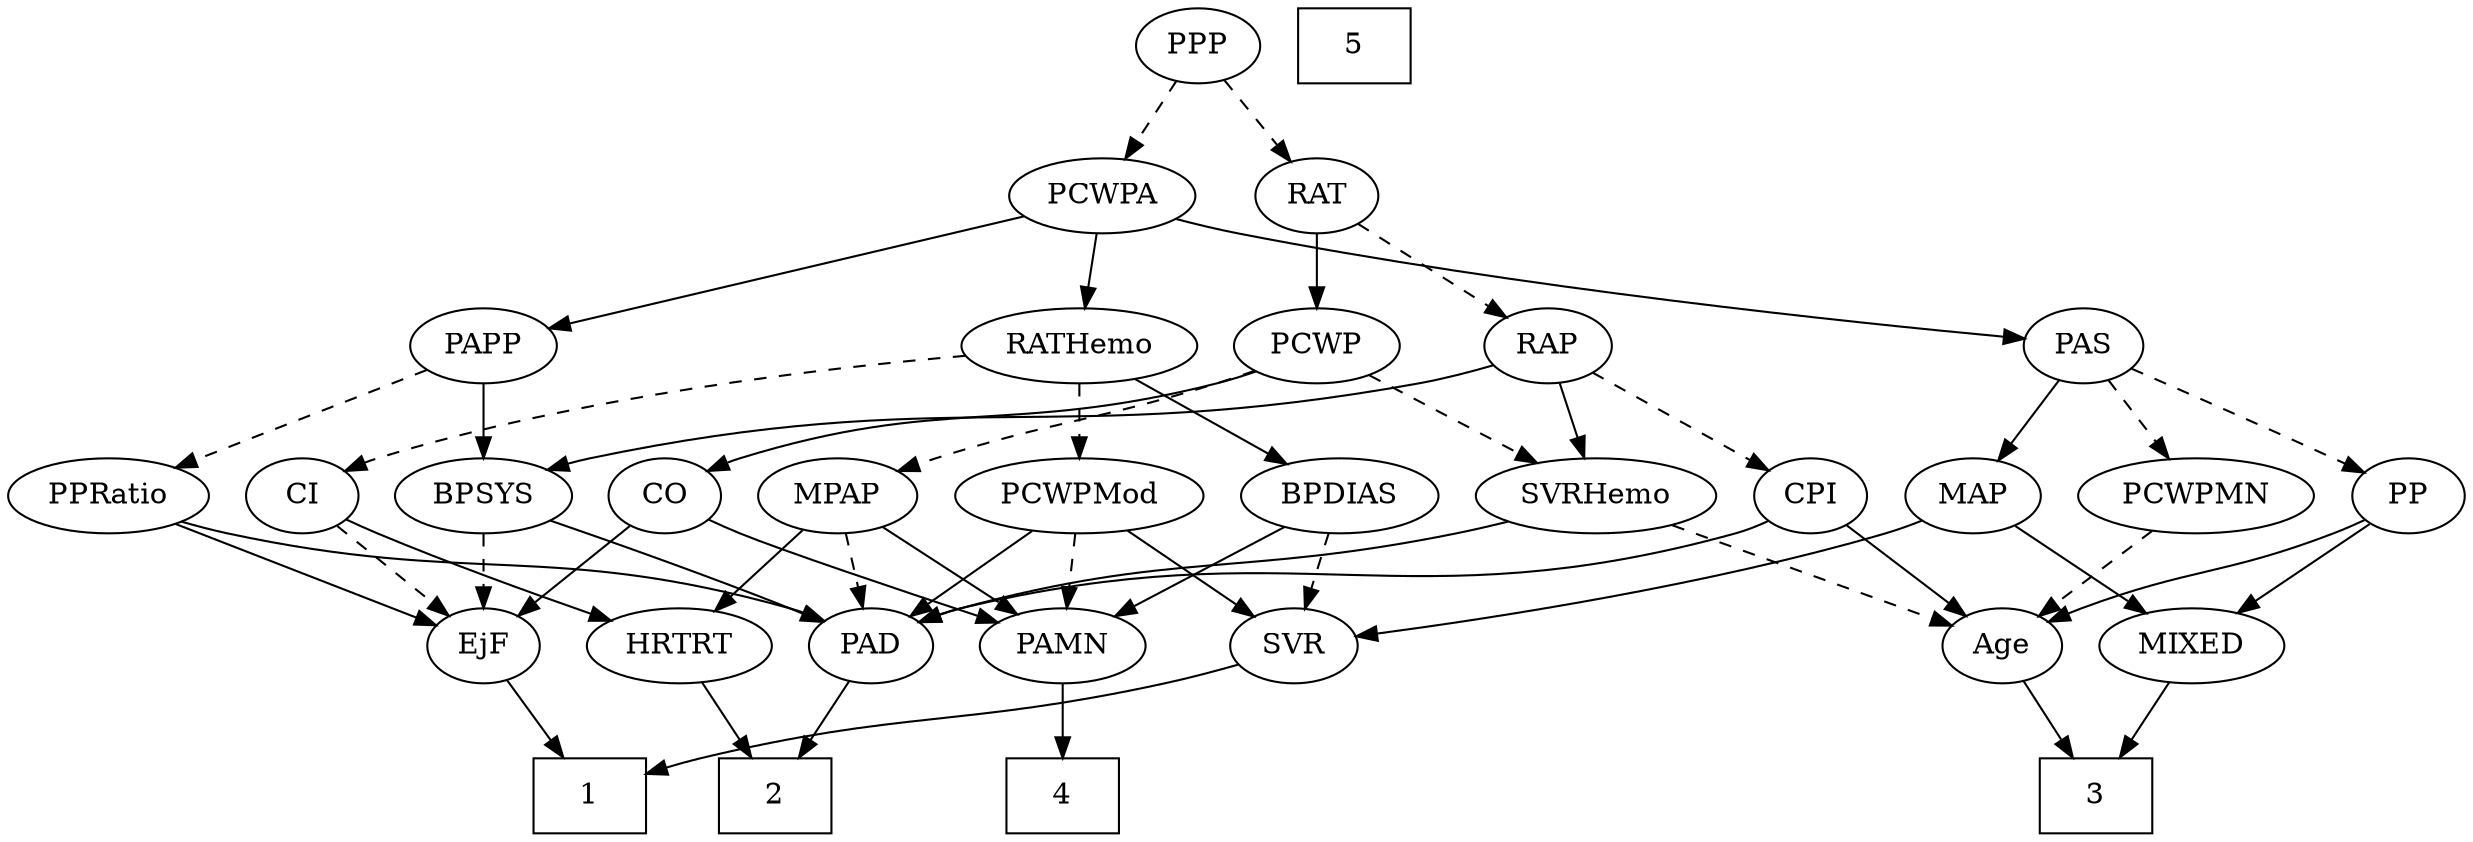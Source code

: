 strict digraph {
	graph [bb="0,0,1089.6,396"];
	node [label="\N"];
	1	[height=0.5,
		pos="254.65,18",
		shape=box,
		width=0.75];
	2	[height=0.5,
		pos="339.65,18",
		shape=box,
		width=0.75];
	3	[height=0.5,
		pos="921.65,18",
		shape=box,
		width=0.75];
	4	[height=0.5,
		pos="468.65,18",
		shape=box,
		width=0.75];
	5	[height=0.5,
		pos="598.65,378",
		shape=box,
		width=0.75];
	Age	[height=0.5,
		pos="879.65,90",
		width=0.75];
	Age -> 3	[pos="e,911.27,36.292 889.18,73.116 894.17,64.801 900.4,54.41 906.07,44.963",
		style=solid];
	EjF	[height=0.5,
		pos="207.65,90",
		width=0.75];
	EjF -> 1	[pos="e,243.04,36.292 218.31,73.116 223.95,64.716 231.01,54.196 237.41,44.671",
		style=solid];
	RAP	[height=0.5,
		pos="678.65,234",
		width=0.77632];
	BPSYS	[height=0.5,
		pos="207.65,162",
		width=1.0471];
	RAP -> BPSYS	[pos="e,235.64,174.41 654.49,224.68 644.45,221.51 632.59,218.15 621.65,216 460.82,184.43 414.5,216.15 254.65,180 251.61,179.31 248.51,\
178.49 245.41,177.57",
		style=solid];
	CPI	[height=0.5,
		pos="792.65,162",
		width=0.75];
	RAP -> CPI	[pos="e,773.3,174.88 698.24,220.97 716.54,209.73 744.05,192.84 764.66,180.18",
		style=dashed];
	SVRHemo	[height=0.5,
		pos="697.65,162",
		width=1.3902];
	RAP -> SVRHemo	[pos="e,692.96,180.28 683.25,216.05 685.36,208.26 687.92,198.82 690.3,190.08",
		style=solid];
	MIXED	[height=0.5,
		pos="964.65,90",
		width=1.1193];
	MIXED -> 3	[pos="e,932.36,36.447 954.46,72.411 949.46,64.285 943.34,54.307 937.73,45.184",
		style=solid];
	MPAP	[height=0.5,
		pos="370.65,162",
		width=0.97491];
	PAD	[height=0.5,
		pos="382.65,90",
		width=0.79437];
	MPAP -> PAD	[pos="e,379.69,108.28 373.55,144.05 374.87,136.35 376.47,127.03 377.96,118.36",
		style=dashed];
	PAMN	[height=0.5,
		pos="468.65,90",
		width=1.011];
	MPAP -> PAMN	[pos="e,448.84,105.14 390.48,146.83 404.82,136.59 424.41,122.59 440.39,111.18",
		style=solid];
	HRTRT	[height=0.5,
		pos="296.65,90",
		width=1.1013];
	MPAP -> HRTRT	[pos="e,313.18,106.64 354.59,145.81 344.64,136.4 331.68,124.14 320.55,113.61",
		style=solid];
	BPSYS -> EjF	[pos="e,207.65,108.1 207.65,143.7 207.65,135.98 207.65,126.71 207.65,118.11",
		style=dashed];
	BPSYS -> PAD	[pos="e,360.44,101.48 236.67,150.47 264.75,140.14 308.4,123.69 345.65,108 347.45,107.24 349.3,106.44 351.17,105.63",
		style=solid];
	PAD -> 2	[pos="e,350.17,36.124 372.67,72.765 367.56,64.44 361.21,54.104 355.45,44.725",
		style=solid];
	CO	[height=0.5,
		pos="290.65,162",
		width=0.75];
	CO -> EjF	[pos="e,223.73,104.56 274.25,147.17 262.01,136.85 245.09,122.58 231.38,111.01",
		style=solid];
	CO -> PAMN	[pos="e,440.16,101.31 311.83,150.63 316.67,148.37 321.81,146.04 326.65,144 345.82,135.91 395.48,117.59 430.66,104.77",
		style=solid];
	PAS	[height=0.5,
		pos="917.65,234",
		width=0.75];
	PCWPMN	[height=0.5,
		pos="967.65,162",
		width=1.3902];
	PAS -> PCWPMN	[pos="e,955.53,179.96 928.74,217.46 934.88,208.87 942.67,197.97 949.66,188.19",
		style=dashed];
	MAP	[height=0.5,
		pos="868.65,162",
		width=0.84854];
	PAS -> MAP	[pos="e,879.83,178.98 906.77,217.46 900.58,208.62 892.68,197.34 885.68,187.34",
		style=solid];
	PP	[height=0.5,
		pos="1062.6,162",
		width=0.75];
	PAS -> PP	[pos="e,1041.2,173.37 939.04,222.67 963.56,210.83 1004,191.33 1031.9,177.86",
		style=dashed];
	PAMN -> 4	[pos="e,468.65,36.104 468.65,71.697 468.65,63.983 468.65,54.712 468.65,46.112",
		style=solid];
	RATHemo	[height=0.5,
		pos="475.65,234",
		width=1.3721];
	PCWPMod	[height=0.5,
		pos="475.65,162",
		width=1.4443];
	RATHemo -> PCWPMod	[pos="e,475.65,180.1 475.65,215.7 475.65,207.98 475.65,198.71 475.65,190.11",
		style=dashed];
	BPDIAS	[height=0.5,
		pos="587.65,162",
		width=1.1735];
	RATHemo -> BPDIAS	[pos="e,564.69,177.35 499.4,218.15 515.8,207.9 537.81,194.15 555.74,182.94",
		style=solid];
	CI	[height=0.5,
		pos="124.65,162",
		width=0.75];
	RATHemo -> CI	[pos="e,145.2,173.89 428,229.09 365.47,223.03 252.85,208.92 160.65,180 158.72,179.39 156.76,178.71 154.8,177.96",
		style=dashed];
	CPI -> Age	[pos="e,862.92,104.46 809.42,147.5 822.3,137.14 840.28,122.67 854.82,110.97",
		style=solid];
	CPI -> PAD	[pos="e,404.81,101.54 772.16,149.89 767.21,147.61 761.84,145.46 756.65,144 613.35,103.66 567.87,144.88 423.65,108 420.61,107.22 417.5,\
106.26 414.42,105.2",
		style=solid];
	RAT	[height=0.5,
		pos="577.65,306",
		width=0.75827];
	RAT -> RAP	[pos="e,660.41,247.64 595.7,292.49 611.4,281.6 634.36,265.69 652.15,253.37",
		style=dashed];
	PCWP	[height=0.5,
		pos="577.65,234",
		width=0.97491];
	RAT -> PCWP	[pos="e,577.65,252.1 577.65,287.7 577.65,279.98 577.65,270.71 577.65,262.11",
		style=solid];
	SVR	[height=0.5,
		pos="569.65,90",
		width=0.77632];
	SVR -> 1	[pos="e,281.87,29.335 545.29,80.883 535.53,77.82 524.13,74.479 513.65,72 421.49,50.204 395.35,59.599 303.65,36 299.74,34.994 295.69,33.818 \
291.68,32.564",
		style=solid];
	PCWPMod -> PAD	[pos="e,400.41,104.37 455.01,145.46 441.32,135.16 423.25,121.56 408.59,110.53",
		style=solid];
	PCWPMod -> PAMN	[pos="e,470.36,108.1 473.92,143.7 473.14,135.98 472.22,126.71 471.36,118.11",
		style=dashed];
	PCWPMod -> SVR	[pos="e,552,104.14 496.51,145.46 510.43,135.09 528.85,121.38 543.72,110.31",
		style=solid];
	PCWPA	[height=0.5,
		pos="483.65,306",
		width=1.1555];
	PCWPA -> PAS	[pos="e,890.97,237.42 515.95,294.63 524.26,292.21 533.24,289.82 541.65,288 664.59,261.46 813.13,245.04 880.82,238.4",
		style=solid];
	PCWPA -> RATHemo	[pos="e,477.6,252.1 481.67,287.7 480.79,279.98 479.73,270.71 478.75,262.11",
		style=solid];
	PAPP	[height=0.5,
		pos="207.65,234",
		width=0.88464];
	PCWPA -> PAPP	[pos="e,236.06,242.21 448.69,296.13 396.77,282.97 299.64,258.33 245.89,244.7",
		style=solid];
	PCWPMN -> Age	[pos="e,896.29,104.24 947.68,145.12 934.83,134.89 918.03,121.53 904.35,110.65",
		style=dashed];
	SVRHemo -> Age	[pos="e,856.73,99.816 730.61,148.32 763.65,135.61 814.23,116.16 847.12,103.51",
		style=dashed];
	SVRHemo -> PAD	[pos="e,405.3,101.47 660.99,149.73 653.63,147.67 645.92,145.65 638.65,144 544.16,122.55 516.77,134.73 423.65,108 420.7,107.16 417.69,106.16 \
414.69,105.09",
		style=solid];
	BPDIAS -> PAMN	[pos="e,491.19,104.26 563.85,147 545.5,136.21 519.96,121.18 499.95,109.41",
		style=solid];
	BPDIAS -> SVR	[pos="e,573.96,107.79 583.29,144.05 581.26,136.14 578.79,126.54 576.51,117.69",
		style=dashed];
	MAP -> MIXED	[pos="e,944.54,105.66 887.16,147.5 901.04,137.38 920.3,123.34 936.14,111.79",
		style=solid];
	MAP -> SVR	[pos="e,596.94,94.746 845.25,150.13 839.87,147.9 834.12,145.7 828.65,144 751.53,119.99 658.04,103.94 607.14,96.259",
		style=solid];
	PP -> Age	[pos="e,900.77,101.52 1041.5,150.48 1036.7,148.22 1031.5,145.94 1026.6,144 978.43,124.89 963.86,127.11 915.65,108 913.82,107.27 911.95,\
106.5 910.07,105.69",
		style=solid];
	PP -> MIXED	[pos="e,985.22,105.7 1044.7,148.16 1030.4,137.94 1010.1,123.44 993.5,111.61",
		style=solid];
	PPP	[height=0.5,
		pos="526.65,378",
		width=0.75];
	PPP -> RAT	[pos="e,566.36,322.49 537.97,361.46 544.57,352.4 553.03,340.79 560.44,330.61",
		style=dashed];
	PPP -> PCWPA	[pos="e,493.96,323.8 516.89,361.12 511.71,352.68 505.21,342.1 499.34,332.55",
		style=dashed];
	PPRatio	[height=0.5,
		pos="39.646,162",
		width=1.1013];
	PPRatio -> EjF	[pos="e,185.35,100.29 67.766,149.28 97.604,136.85 144.66,117.25 175.83,104.26",
		style=solid];
	PPRatio -> PAD	[pos="e,361.14,102.15 68.909,149.81 75.342,147.64 82.169,145.56 88.646,144 200.77,116.97 234.96,140.42 345.65,108 347.58,107.43 349.54,\
106.78 351.5,106.07",
		style=solid];
	PCWP -> MPAP	[pos="e,397.52,173.75 550.77,222.25 545.14,220.1 539.22,217.92 533.65,216 481.39,198.03 466.9,197.97 414.65,180 412.12,179.13 409.52,178.21 \
406.91,177.26",
		style=dashed];
	PCWP -> CO	[pos="e,311.2,173.87 551.41,221.9 545.63,219.72 539.49,217.62 533.65,216 443.66,191.05 415.67,208.19 326.65,180 324.72,179.39 322.76,178.7 \
320.81,177.95",
		style=solid];
	PCWP -> SVRHemo	[pos="e,672.57,177.63 599.94,220 617.89,209.53 643.41,194.64 663.86,182.71",
		style=dashed];
	CI -> EjF	[pos="e,191.56,104.56 141.04,147.17 153.29,136.85 170.2,122.58 183.92,111.01",
		style=dashed];
	CI -> HRTRT	[pos="e,266.69,101.99 145.86,150.69 150.69,148.42 155.82,146.08 160.65,144 192.78,130.17 229.8,115.85 257.1,105.58",
		style=solid];
	PAPP -> BPSYS	[pos="e,207.65,180.1 207.65,215.7 207.65,207.98 207.65,198.71 207.65,190.11",
		style=solid];
	PAPP -> PPRatio	[pos="e,67.908,174.78 182.86,222.67 155.06,211.09 109.68,192.18 77.452,178.75",
		style=dashed];
	HRTRT -> 2	[pos="e,328.93,36.447 306.84,72.411 311.83,64.285 317.96,54.307 323.56,45.184",
		style=solid];
}
